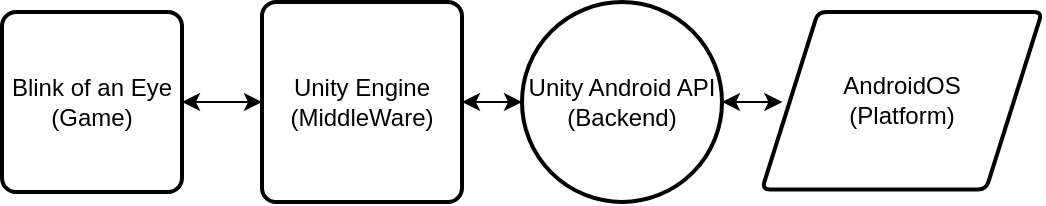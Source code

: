 <mxfile version="20.4.0" type="github" pages="6"><diagram id="IZ1g-w8kzUoWRsipHK79" name="Aoftware Archetrecture but actually what they are asking for"><mxGraphModel dx="782" dy="411" grid="1" gridSize="10" guides="1" tooltips="1" connect="1" arrows="1" fold="1" page="1" pageScale="1" pageWidth="850" pageHeight="1100" math="0" shadow="0"><root><mxCell id="0"/><mxCell id="1" parent="0"/><mxCell id="9Ochmw_ZnPFzbi_CO5hG-23" value="" style="edgeStyle=orthogonalEdgeStyle;rounded=0;orthogonalLoop=1;jettySize=auto;html=1;startArrow=classic;startFill=1;" parent="1" source="9Ochmw_ZnPFzbi_CO5hG-12" target="9Ochmw_ZnPFzbi_CO5hG-13" edge="1"><mxGeometry relative="1" as="geometry"/></mxCell><mxCell id="9Ochmw_ZnPFzbi_CO5hG-12" value="Blink of an Eye&lt;br&gt;(Game)" style="rounded=1;whiteSpace=wrap;html=1;absoluteArcSize=1;arcSize=14;strokeWidth=2;" parent="1" vertex="1"><mxGeometry x="165" y="205" width="90" height="90" as="geometry"/></mxCell><mxCell id="9Ochmw_ZnPFzbi_CO5hG-18" style="edgeStyle=orthogonalEdgeStyle;rounded=0;orthogonalLoop=1;jettySize=auto;html=1;exitX=1;exitY=0.5;exitDx=0;exitDy=0;entryX=0;entryY=0.5;entryDx=0;entryDy=0;startArrow=classic;startFill=1;" parent="1" source="9Ochmw_ZnPFzbi_CO5hG-13" target="9Ochmw_ZnPFzbi_CO5hG-20" edge="1"><mxGeometry relative="1" as="geometry"><mxPoint x="445" y="251.25" as="targetPoint"/></mxGeometry></mxCell><mxCell id="9Ochmw_ZnPFzbi_CO5hG-13" value="Unity Engine&lt;br&gt;(MiddleWare)" style="rounded=1;whiteSpace=wrap;html=1;absoluteArcSize=1;arcSize=14;strokeWidth=2;" parent="1" vertex="1"><mxGeometry x="295" y="200" width="100" height="100" as="geometry"/></mxCell><mxCell id="9Ochmw_ZnPFzbi_CO5hG-16" value="AndroidOS&lt;br&gt;(Platform)" style="shape=parallelogram;whiteSpace=wrap;html=1;dx=15;dy=15;rounded=1;arcSize=8;strokeWidth=2;" parent="1" vertex="1"><mxGeometry x="545" y="205" width="140" height="88.75" as="geometry"/></mxCell><mxCell id="9Ochmw_ZnPFzbi_CO5hG-19" value="" style="edgeStyle=orthogonalEdgeStyle;rounded=0;orthogonalLoop=1;jettySize=auto;html=1;startArrow=classic;startFill=1;entryX=0.073;entryY=0.511;entryDx=0;entryDy=0;entryPerimeter=0;exitX=1;exitY=0.5;exitDx=0;exitDy=0;" parent="1" source="9Ochmw_ZnPFzbi_CO5hG-20" target="9Ochmw_ZnPFzbi_CO5hG-16" edge="1"><mxGeometry relative="1" as="geometry"><mxPoint x="545" y="251.25" as="sourcePoint"/></mxGeometry></mxCell><mxCell id="9Ochmw_ZnPFzbi_CO5hG-20" value="Unity Android API&lt;br&gt;(Backend)" style="ellipse;whiteSpace=wrap;html=1;aspect=fixed;strokeWidth=2;" parent="1" vertex="1"><mxGeometry x="425" y="200" width="100" height="100" as="geometry"/></mxCell></root></mxGraphModel></diagram><diagram id="tQH1L2kYZXxu6WEN8epD" name="Software Architecture"><mxGraphModel dx="866" dy="411" grid="1" gridSize="10" guides="1" tooltips="1" connect="1" arrows="1" fold="1" page="1" pageScale="1" pageWidth="850" pageHeight="1100" math="0" shadow="0"><root><mxCell id="0"/><mxCell id="1" parent="0"/><mxCell id="3QGSSvDEWvmutYrosLOk-9" style="edgeStyle=orthogonalEdgeStyle;rounded=0;orthogonalLoop=1;jettySize=auto;html=1;exitX=0.5;exitY=1;exitDx=0;exitDy=0;entryX=0.5;entryY=0;entryDx=0;entryDy=0;" edge="1" parent="1" source="3QGSSvDEWvmutYrosLOk-3" target="3QGSSvDEWvmutYrosLOk-7"><mxGeometry relative="1" as="geometry"/></mxCell><mxCell id="3QGSSvDEWvmutYrosLOk-10" style="edgeStyle=orthogonalEdgeStyle;rounded=0;orthogonalLoop=1;jettySize=auto;html=1;exitX=0.5;exitY=0;exitDx=0;exitDy=0;entryX=0.5;entryY=1;entryDx=0;entryDy=0;" edge="1" parent="1" source="3QGSSvDEWvmutYrosLOk-7" target="3QGSSvDEWvmutYrosLOk-3"><mxGeometry relative="1" as="geometry"/></mxCell><mxCell id="3QGSSvDEWvmutYrosLOk-33" style="edgeStyle=orthogonalEdgeStyle;rounded=0;orthogonalLoop=1;jettySize=auto;html=1;exitX=1;exitY=0.5;exitDx=0;exitDy=0;" edge="1" parent="1" source="3QGSSvDEWvmutYrosLOk-7" target="3QGSSvDEWvmutYrosLOk-32"><mxGeometry relative="1" as="geometry"/></mxCell><mxCell id="3QGSSvDEWvmutYrosLOk-7" value="Gameplay Module" style="swimlane;" vertex="1" parent="1"><mxGeometry x="400" y="250" width="200" height="120" as="geometry"/></mxCell><mxCell id="3QGSSvDEWvmutYrosLOk-14" style="edgeStyle=orthogonalEdgeStyle;rounded=0;orthogonalLoop=1;jettySize=auto;html=1;exitX=1;exitY=0.5;exitDx=0;exitDy=0;entryX=0;entryY=0.5;entryDx=0;entryDy=0;" edge="1" parent="3QGSSvDEWvmutYrosLOk-7" source="3QGSSvDEWvmutYrosLOk-8" target="3QGSSvDEWvmutYrosLOk-6"><mxGeometry relative="1" as="geometry"/></mxCell><mxCell id="3QGSSvDEWvmutYrosLOk-8" value="Story Scene" style="whiteSpace=wrap;html=1;aspect=fixed;" vertex="1" parent="3QGSSvDEWvmutYrosLOk-7"><mxGeometry x="10" y="30" width="80" height="80" as="geometry"/></mxCell><mxCell id="3QGSSvDEWvmutYrosLOk-15" style="edgeStyle=orthogonalEdgeStyle;rounded=0;orthogonalLoop=1;jettySize=auto;html=1;exitX=0;exitY=0.5;exitDx=0;exitDy=0;entryX=1;entryY=0.5;entryDx=0;entryDy=0;" edge="1" parent="3QGSSvDEWvmutYrosLOk-7" source="3QGSSvDEWvmutYrosLOk-6" target="3QGSSvDEWvmutYrosLOk-8"><mxGeometry relative="1" as="geometry"/></mxCell><mxCell id="3QGSSvDEWvmutYrosLOk-6" value="Minigame Scene" style="whiteSpace=wrap;html=1;aspect=fixed;" vertex="1" parent="3QGSSvDEWvmutYrosLOk-7"><mxGeometry x="110" y="30" width="80" height="80" as="geometry"/></mxCell><mxCell id="3QGSSvDEWvmutYrosLOk-20" value="Mobile Client" style="swimlane;" vertex="1" parent="1"><mxGeometry x="10" y="140" width="230" height="240" as="geometry"/></mxCell><mxCell id="3QGSSvDEWvmutYrosLOk-17" value="System Clock" style="rounded=0;whiteSpace=wrap;html=1;" vertex="1" parent="3QGSSvDEWvmutYrosLOk-20"><mxGeometry x="50" y="170" width="120" height="60" as="geometry"/></mxCell><mxCell id="3QGSSvDEWvmutYrosLOk-28" value="User Interface" style="rounded=0;whiteSpace=wrap;html=1;" vertex="1" parent="3QGSSvDEWvmutYrosLOk-20"><mxGeometry x="50" y="30" width="120" height="60" as="geometry"/></mxCell><mxCell id="3QGSSvDEWvmutYrosLOk-30" value="User Input" style="rounded=0;whiteSpace=wrap;html=1;" vertex="1" parent="3QGSSvDEWvmutYrosLOk-20"><mxGeometry x="50" y="100" width="120" height="60" as="geometry"/></mxCell><mxCell id="3QGSSvDEWvmutYrosLOk-27" style="edgeStyle=orthogonalEdgeStyle;rounded=0;orthogonalLoop=1;jettySize=auto;html=1;exitX=0.5;exitY=0;exitDx=0;exitDy=0;entryX=0.5;entryY=1;entryDx=0;entryDy=0;" edge="1" parent="1" source="3QGSSvDEWvmutYrosLOk-3" target="3QGSSvDEWvmutYrosLOk-25"><mxGeometry relative="1" as="geometry"/></mxCell><mxCell id="3QGSSvDEWvmutYrosLOk-38" style="edgeStyle=orthogonalEdgeStyle;rounded=0;orthogonalLoop=1;jettySize=auto;html=1;" edge="1" parent="1" source="3QGSSvDEWvmutYrosLOk-3" target="3QGSSvDEWvmutYrosLOk-32"><mxGeometry relative="1" as="geometry"/></mxCell><mxCell id="3QGSSvDEWvmutYrosLOk-3" value="Game Manager&lt;br&gt;(Handles game states and current scene)" style="rounded=0;whiteSpace=wrap;html=1;" vertex="1" parent="1"><mxGeometry x="440" y="160" width="120" height="50" as="geometry"/></mxCell><mxCell id="3QGSSvDEWvmutYrosLOk-26" value="" style="edgeStyle=orthogonalEdgeStyle;rounded=0;orthogonalLoop=1;jettySize=auto;html=1;" edge="1" parent="1" source="3QGSSvDEWvmutYrosLOk-25"><mxGeometry relative="1" as="geometry"><mxPoint x="500" y="160" as="targetPoint"/></mxGeometry></mxCell><mxCell id="3QGSSvDEWvmutYrosLOk-29" style="edgeStyle=orthogonalEdgeStyle;rounded=0;orthogonalLoop=1;jettySize=auto;html=1;entryX=1;entryY=0.5;entryDx=0;entryDy=0;" edge="1" parent="1" source="3QGSSvDEWvmutYrosLOk-25" target="3QGSSvDEWvmutYrosLOk-28"><mxGeometry relative="1" as="geometry"/></mxCell><mxCell id="3QGSSvDEWvmutYrosLOk-25" value="Game Engine&lt;br&gt;(Unity)" style="rounded=0;whiteSpace=wrap;html=1;" vertex="1" parent="1"><mxGeometry x="440" y="40" width="120" height="60" as="geometry"/></mxCell><mxCell id="3QGSSvDEWvmutYrosLOk-31" style="edgeStyle=orthogonalEdgeStyle;rounded=0;orthogonalLoop=1;jettySize=auto;html=1;entryX=0;entryY=0.75;entryDx=0;entryDy=0;" edge="1" parent="1" source="3QGSSvDEWvmutYrosLOk-30" target="3QGSSvDEWvmutYrosLOk-25"><mxGeometry relative="1" as="geometry"><Array as="points"><mxPoint x="350" y="270"/><mxPoint x="350" y="85"/></Array></mxGeometry></mxCell><mxCell id="3QGSSvDEWvmutYrosLOk-34" style="edgeStyle=orthogonalEdgeStyle;rounded=0;orthogonalLoop=1;jettySize=auto;html=1;exitX=0.5;exitY=0;exitDx=0;exitDy=0;entryX=1;entryY=0.5;entryDx=0;entryDy=0;" edge="1" parent="1" source="3QGSSvDEWvmutYrosLOk-32" target="3QGSSvDEWvmutYrosLOk-25"><mxGeometry relative="1" as="geometry"/></mxCell><mxCell id="3QGSSvDEWvmutYrosLOk-37" value="" style="edgeStyle=orthogonalEdgeStyle;rounded=0;orthogonalLoop=1;jettySize=auto;html=1;" edge="1" parent="1" source="3QGSSvDEWvmutYrosLOk-32" target="3QGSSvDEWvmutYrosLOk-3"><mxGeometry relative="1" as="geometry"/></mxCell><mxCell id="3QGSSvDEWvmutYrosLOk-32" value="Game Logic" style="rounded=0;whiteSpace=wrap;html=1;" vertex="1" parent="1"><mxGeometry x="640" y="155" width="120" height="60" as="geometry"/></mxCell><mxCell id="3QGSSvDEWvmutYrosLOk-36" style="edgeStyle=orthogonalEdgeStyle;rounded=0;orthogonalLoop=1;jettySize=auto;html=1;exitX=1;exitY=0.5;exitDx=0;exitDy=0;entryX=0;entryY=0.75;entryDx=0;entryDy=0;" edge="1" parent="1" source="3QGSSvDEWvmutYrosLOk-17" target="3QGSSvDEWvmutYrosLOk-25"><mxGeometry relative="1" as="geometry"><Array as="points"><mxPoint x="350" y="340"/><mxPoint x="350" y="85"/></Array></mxGeometry></mxCell><mxCell id="3QGSSvDEWvmutYrosLOk-39" value="Blink of an Eye" style="swimlane;" vertex="1" parent="1"><mxGeometry x="380" y="10" width="400" height="380" as="geometry"/></mxCell></root></mxGraphModel></diagram><diagram id="6meH98MUslnvdNw96rh4" name="Sprint 1 Architecture Diagram"><mxGraphModel dx="1967" dy="587" grid="1" gridSize="10" guides="1" tooltips="1" connect="1" arrows="1" fold="1" page="1" pageScale="1" pageWidth="850" pageHeight="1100" math="0" shadow="0"><root><mxCell id="0"/><mxCell id="1" parent="0"/><mxCell id="quLU_MBTLEv5vMP2JPEt-1" value="Programming" style="swimlane;" parent="1" vertex="1"><mxGeometry x="610" y="100" width="160" height="200" as="geometry"/></mxCell><mxCell id="quLU_MBTLEv5vMP2JPEt-5" value="&lt;b&gt;VS Code&lt;br&gt;&lt;/b&gt;(IDE)" style="rounded=0;whiteSpace=wrap;html=1;" parent="quLU_MBTLEv5vMP2JPEt-1" vertex="1"><mxGeometry x="20" y="40" width="120" height="60" as="geometry"/></mxCell><mxCell id="quLU_MBTLEv5vMP2JPEt-17" style="edgeStyle=orthogonalEdgeStyle;rounded=0;orthogonalLoop=1;jettySize=auto;html=1;exitX=0.5;exitY=0;exitDx=0;exitDy=0;entryX=0.5;entryY=1;entryDx=0;entryDy=0;" parent="quLU_MBTLEv5vMP2JPEt-1" source="quLU_MBTLEv5vMP2JPEt-6" target="quLU_MBTLEv5vMP2JPEt-5" edge="1"><mxGeometry relative="1" as="geometry"/></mxCell><mxCell id="quLU_MBTLEv5vMP2JPEt-6" value="&lt;b&gt;C#&lt;br&gt;&lt;/b&gt;(Programming Language)" style="rounded=0;whiteSpace=wrap;html=1;" parent="quLU_MBTLEv5vMP2JPEt-1" vertex="1"><mxGeometry x="20" y="120" width="120" height="60" as="geometry"/></mxCell><mxCell id="quLU_MBTLEv5vMP2JPEt-12" value="Game Development" style="swimlane;" parent="1" vertex="1"><mxGeometry x="360" y="140" width="170" height="170" as="geometry"/></mxCell><mxCell id="quLU_MBTLEv5vMP2JPEt-15" style="edgeStyle=orthogonalEdgeStyle;rounded=0;orthogonalLoop=1;jettySize=auto;html=1;exitX=0.5;exitY=1;exitDx=0;exitDy=0;entryX=0.5;entryY=0;entryDx=0;entryDy=0;" parent="quLU_MBTLEv5vMP2JPEt-12" source="quLU_MBTLEv5vMP2JPEt-13" target="quLU_MBTLEv5vMP2JPEt-14" edge="1"><mxGeometry relative="1" as="geometry"><Array as="points"><mxPoint x="85" y="60"/><mxPoint x="85" y="90"/></Array></mxGeometry></mxCell><mxCell id="quLU_MBTLEv5vMP2JPEt-13" value="&lt;b&gt;Unity&lt;/b&gt;&lt;br&gt;(Game Engine)" style="rounded=0;whiteSpace=wrap;html=1;" parent="quLU_MBTLEv5vMP2JPEt-12" vertex="1"><mxGeometry x="25" y="30" width="120" height="30" as="geometry"/></mxCell><mxCell id="quLU_MBTLEv5vMP2JPEt-16" style="edgeStyle=orthogonalEdgeStyle;rounded=0;orthogonalLoop=1;jettySize=auto;html=1;exitX=0.5;exitY=0;exitDx=0;exitDy=0;entryX=0.5;entryY=1;entryDx=0;entryDy=0;" parent="quLU_MBTLEv5vMP2JPEt-12" source="quLU_MBTLEv5vMP2JPEt-14" target="quLU_MBTLEv5vMP2JPEt-13" edge="1"><mxGeometry relative="1" as="geometry"/></mxCell><mxCell id="quLU_MBTLEv5vMP2JPEt-14" value="&lt;b&gt;Unity Editor&lt;br&gt;&lt;/b&gt;(Game Development Software)" style="rounded=0;whiteSpace=wrap;html=1;" parent="quLU_MBTLEv5vMP2JPEt-12" vertex="1"><mxGeometry x="25" y="80" width="120" height="60" as="geometry"/></mxCell><mxCell id="quLU_MBTLEv5vMP2JPEt-18" style="edgeStyle=orthogonalEdgeStyle;rounded=0;orthogonalLoop=1;jettySize=auto;html=1;exitX=1;exitY=0.5;exitDx=0;exitDy=0;entryX=0;entryY=0.5;entryDx=0;entryDy=0;" parent="1" source="quLU_MBTLEv5vMP2JPEt-14" target="quLU_MBTLEv5vMP2JPEt-5" edge="1"><mxGeometry relative="1" as="geometry"/></mxCell><mxCell id="quLU_MBTLEv5vMP2JPEt-19" style="edgeStyle=orthogonalEdgeStyle;rounded=0;orthogonalLoop=1;jettySize=auto;html=1;exitX=0;exitY=0.5;exitDx=0;exitDy=0;entryX=1;entryY=0.5;entryDx=0;entryDy=0;" parent="1" source="quLU_MBTLEv5vMP2JPEt-5" target="quLU_MBTLEv5vMP2JPEt-14" edge="1"><mxGeometry relative="1" as="geometry"/></mxCell><mxCell id="quLU_MBTLEv5vMP2JPEt-20" value="Version Control" style="swimlane;" parent="1" vertex="1"><mxGeometry x="810" y="100" width="200" height="200" as="geometry"/></mxCell><mxCell id="quLU_MBTLEv5vMP2JPEt-21" value="&lt;b&gt;GitHub&lt;br&gt;&lt;/b&gt;(Cloud-based Repository Host)" style="rounded=0;whiteSpace=wrap;html=1;" parent="quLU_MBTLEv5vMP2JPEt-20" vertex="1"><mxGeometry x="40" y="50" width="120" height="60" as="geometry"/></mxCell><mxCell id="quLU_MBTLEv5vMP2JPEt-23" style="edgeStyle=orthogonalEdgeStyle;rounded=0;orthogonalLoop=1;jettySize=auto;html=1;exitX=0.5;exitY=0;exitDx=0;exitDy=0;entryX=0.5;entryY=1;entryDx=0;entryDy=0;" parent="quLU_MBTLEv5vMP2JPEt-20" source="quLU_MBTLEv5vMP2JPEt-22" target="quLU_MBTLEv5vMP2JPEt-21" edge="1"><mxGeometry relative="1" as="geometry"/></mxCell><mxCell id="quLU_MBTLEv5vMP2JPEt-22" value="&lt;b&gt;Git&lt;/b&gt;&lt;br&gt;(Version Control Software)" style="rounded=0;whiteSpace=wrap;html=1;" parent="quLU_MBTLEv5vMP2JPEt-20" vertex="1"><mxGeometry x="40" y="130" width="120" height="60" as="geometry"/></mxCell><mxCell id="quLU_MBTLEv5vMP2JPEt-24" style="edgeStyle=orthogonalEdgeStyle;rounded=0;orthogonalLoop=1;jettySize=auto;html=1;exitX=0;exitY=0.5;exitDx=0;exitDy=0;entryX=1;entryY=0.75;entryDx=0;entryDy=0;" parent="1" source="quLU_MBTLEv5vMP2JPEt-21" target="quLU_MBTLEv5vMP2JPEt-14" edge="1"><mxGeometry relative="1" as="geometry"><Array as="points"><mxPoint x="790" y="180"/><mxPoint x="790" y="340"/><mxPoint x="570" y="340"/><mxPoint x="570" y="265"/></Array></mxGeometry></mxCell><mxCell id="quLU_MBTLEv5vMP2JPEt-25" style="edgeStyle=orthogonalEdgeStyle;rounded=0;orthogonalLoop=1;jettySize=auto;html=1;exitX=1;exitY=0.75;exitDx=0;exitDy=0;entryX=0;entryY=0.5;entryDx=0;entryDy=0;" parent="1" source="quLU_MBTLEv5vMP2JPEt-14" target="quLU_MBTLEv5vMP2JPEt-21" edge="1"><mxGeometry relative="1" as="geometry"><Array as="points"><mxPoint x="570" y="265"/><mxPoint x="570" y="340"/><mxPoint x="790" y="340"/><mxPoint x="790" y="180"/></Array></mxGeometry></mxCell><mxCell id="quLU_MBTLEv5vMP2JPEt-26" value="Distribution" style="swimlane;" parent="1" vertex="1"><mxGeometry x="550" y="390" width="160" height="120" as="geometry"/></mxCell><mxCell id="quLU_MBTLEv5vMP2JPEt-27" value="&lt;b&gt;Itch.io&lt;br&gt;&lt;/b&gt;(Game Distribution website)" style="rounded=0;whiteSpace=wrap;html=1;" parent="quLU_MBTLEv5vMP2JPEt-26" vertex="1"><mxGeometry x="25" y="40" width="120" height="60" as="geometry"/></mxCell><mxCell id="quLU_MBTLEv5vMP2JPEt-29" value="User Hardware" style="swimlane;" parent="1" vertex="1"><mxGeometry x="790" y="380" width="150" height="120" as="geometry"/></mxCell><mxCell id="quLU_MBTLEv5vMP2JPEt-30" value="&lt;b&gt;Android&lt;br&gt;&lt;/b&gt;(Smart Phone)" style="rounded=0;whiteSpace=wrap;html=1;" parent="quLU_MBTLEv5vMP2JPEt-29" vertex="1"><mxGeometry x="15" y="55" width="120" height="50" as="geometry"/></mxCell><mxCell id="3cr7TTdyQsQUbYh5La0z-1" value="" style="edgeStyle=orthogonalEdgeStyle;rounded=0;orthogonalLoop=1;jettySize=auto;html=1;" edge="1" parent="1" source="quLU_MBTLEv5vMP2JPEt-31" target="quLU_MBTLEv5vMP2JPEt-27"><mxGeometry relative="1" as="geometry"/></mxCell><mxCell id="quLU_MBTLEv5vMP2JPEt-31" value="&lt;b&gt;Blink of An Eye&lt;br&gt;&lt;/b&gt;(Game)" style="rounded=0;whiteSpace=wrap;html=1;" parent="1" vertex="1"><mxGeometry x="385" y="430" width="120" height="60" as="geometry"/></mxCell><mxCell id="quLU_MBTLEv5vMP2JPEt-32" style="edgeStyle=orthogonalEdgeStyle;rounded=0;orthogonalLoop=1;jettySize=auto;html=1;exitX=0.5;exitY=1;exitDx=0;exitDy=0;entryX=0.5;entryY=0;entryDx=0;entryDy=0;" parent="1" source="quLU_MBTLEv5vMP2JPEt-14" target="quLU_MBTLEv5vMP2JPEt-31" edge="1"><mxGeometry relative="1" as="geometry"/></mxCell><mxCell id="quLU_MBTLEv5vMP2JPEt-36" style="edgeStyle=orthogonalEdgeStyle;rounded=0;orthogonalLoop=1;jettySize=auto;html=1;exitX=1;exitY=0.5;exitDx=0;exitDy=0;entryX=0;entryY=0.5;entryDx=0;entryDy=0;" parent="1" source="quLU_MBTLEv5vMP2JPEt-27" target="quLU_MBTLEv5vMP2JPEt-30" edge="1"><mxGeometry relative="1" as="geometry"><mxPoint x="810" y="450" as="targetPoint"/><Array as="points"/></mxGeometry></mxCell><mxCell id="quLU_MBTLEv5vMP2JPEt-37" value="Visual Design" style="swimlane;" parent="1" vertex="1"><mxGeometry x="-120" y="80" width="310" height="220" as="geometry"/></mxCell><mxCell id="quLU_MBTLEv5vMP2JPEt-38" value="&lt;b&gt;Photoshop&lt;/b&gt;&lt;br&gt;(Photoeditor and Painting Background assets)" style="rounded=0;whiteSpace=wrap;html=1;" parent="quLU_MBTLEv5vMP2JPEt-37" vertex="1"><mxGeometry x="25" y="40" width="125" height="80" as="geometry"/></mxCell><mxCell id="P7izZeqNrE4SHz4a2hoK-5" value="&lt;b&gt;Illustrator&lt;/b&gt;&lt;br&gt;(Character Assets)" style="rounded=0;whiteSpace=wrap;html=1;" parent="quLU_MBTLEv5vMP2JPEt-37" vertex="1"><mxGeometry x="25" y="150" width="120" height="50" as="geometry"/></mxCell><mxCell id="P7izZeqNrE4SHz4a2hoK-6" value="&lt;b&gt;PixArt&lt;/b&gt;&lt;br&gt;(Photoeditor)" style="rounded=0;whiteSpace=wrap;html=1;" parent="quLU_MBTLEv5vMP2JPEt-37" vertex="1"><mxGeometry x="170" y="140" width="110" height="60" as="geometry"/></mxCell><mxCell id="P7izZeqNrE4SHz4a2hoK-8" style="edgeStyle=orthogonalEdgeStyle;rounded=0;orthogonalLoop=1;jettySize=auto;html=1;exitX=1;exitY=0.5;exitDx=0;exitDy=0;entryX=0;entryY=0.572;entryDx=0;entryDy=0;entryPerimeter=0;" parent="quLU_MBTLEv5vMP2JPEt-37" source="P7izZeqNrE4SHz4a2hoK-5" target="P7izZeqNrE4SHz4a2hoK-6" edge="1"><mxGeometry relative="1" as="geometry"/></mxCell><mxCell id="P7izZeqNrE4SHz4a2hoK-7" style="edgeStyle=orthogonalEdgeStyle;rounded=0;orthogonalLoop=1;jettySize=auto;html=1;exitX=1;exitY=0.75;exitDx=0;exitDy=0;entryX=0.5;entryY=0;entryDx=0;entryDy=0;" parent="quLU_MBTLEv5vMP2JPEt-37" source="quLU_MBTLEv5vMP2JPEt-38" target="P7izZeqNrE4SHz4a2hoK-6" edge="1"><mxGeometry relative="1" as="geometry"/></mxCell><mxCell id="KnixvAbrQb1AJwFnI2j0-1" style="edgeStyle=orthogonalEdgeStyle;rounded=0;orthogonalLoop=1;jettySize=auto;html=1;entryX=0;entryY=0.25;entryDx=0;entryDy=0;" parent="1" source="quLU_MBTLEv5vMP2JPEt-38" target="quLU_MBTLEv5vMP2JPEt-14" edge="1"><mxGeometry relative="1" as="geometry"/></mxCell><mxCell id="P7izZeqNrE4SHz4a2hoK-1" value="Audio Software" style="swimlane;" parent="1" vertex="1"><mxGeometry x="-120" y="340" width="200" height="130" as="geometry"/></mxCell><mxCell id="cTi0YPktzEkrPZD7DpD5-1" value="&lt;b&gt;After Effects&lt;/b&gt;&lt;br&gt;(Compiling and mixing sound effects with Boombox Plugin)" style="rounded=0;whiteSpace=wrap;html=1;" vertex="1" parent="P7izZeqNrE4SHz4a2hoK-1"><mxGeometry x="40" y="50" width="120" height="60" as="geometry"/></mxCell><mxCell id="P7izZeqNrE4SHz4a2hoK-9" style="edgeStyle=orthogonalEdgeStyle;rounded=0;orthogonalLoop=1;jettySize=auto;html=1;exitX=1;exitY=0.5;exitDx=0;exitDy=0;entryX=0;entryY=0.5;entryDx=0;entryDy=0;" parent="1" source="P7izZeqNrE4SHz4a2hoK-6" target="quLU_MBTLEv5vMP2JPEt-14" edge="1"><mxGeometry relative="1" as="geometry"><Array as="points"><mxPoint x="350" y="250"/><mxPoint x="350" y="250"/></Array><mxPoint x="450" y="250" as="targetPoint"/></mxGeometry></mxCell><mxCell id="cTi0YPktzEkrPZD7DpD5-2" style="edgeStyle=orthogonalEdgeStyle;rounded=0;orthogonalLoop=1;jettySize=auto;html=1;exitX=1;exitY=0.5;exitDx=0;exitDy=0;entryX=0.25;entryY=1;entryDx=0;entryDy=0;" edge="1" parent="1" source="cTi0YPktzEkrPZD7DpD5-1" target="quLU_MBTLEv5vMP2JPEt-14"><mxGeometry relative="1" as="geometry"/></mxCell></root></mxGraphModel></diagram><diagram name="5 Day MVP Outline" id="9f46799a-70d6-7492-0946-bef42562c5a5"><mxGraphModel dx="782" dy="1318" grid="1" gridSize="10" guides="1" tooltips="1" connect="1" arrows="1" fold="1" page="1" pageScale="1" pageWidth="1100" pageHeight="850" background="none" math="0" shadow="0"><root><mxCell id="0"/><mxCell id="1" parent="0"/><mxCell id="78961159f06e98e8-17" value="Day 1" style="swimlane;html=1;fontStyle=1;align=center;verticalAlign=top;childLayout=stackLayout;horizontal=1;startSize=26;horizontalStack=0;resizeParent=1;resizeLast=0;collapsible=1;marginBottom=0;swimlaneFillColor=#ffffff;rounded=0;shadow=0;comic=0;labelBackgroundColor=none;strokeWidth=1;fillColor=none;fontFamily=Verdana;fontSize=12" parent="1" vertex="1"><mxGeometry x="20" y="-800" width="160" height="230" as="geometry"/></mxCell><mxCell id="78961159f06e98e8-23" value="Environment: Apartment" style="text;html=1;strokeColor=none;fillColor=none;align=left;verticalAlign=top;spacingLeft=4;spacingRight=4;whiteSpace=wrap;overflow=hidden;rotatable=0;points=[[0,0.5],[1,0.5]];portConstraint=eastwest;" parent="78961159f06e98e8-17" vertex="1"><mxGeometry y="26" width="160" height="26" as="geometry"/></mxCell><mxCell id="78961159f06e98e8-26" value="Location: Bedroom" style="text;html=1;strokeColor=none;fillColor=none;align=left;verticalAlign=top;spacingLeft=4;spacingRight=4;whiteSpace=wrap;overflow=hidden;rotatable=0;points=[[0,0.5],[1,0.5]];portConstraint=eastwest;" parent="78961159f06e98e8-17" vertex="1"><mxGeometry y="52" width="160" height="26" as="geometry"/></mxCell><mxCell id="78961159f06e98e8-24" value="Character: Roommate" style="text;html=1;strokeColor=none;fillColor=none;align=left;verticalAlign=top;spacingLeft=4;spacingRight=4;whiteSpace=wrap;overflow=hidden;rotatable=0;points=[[0,0.5],[1,0.5]];portConstraint=eastwest;" parent="78961159f06e98e8-17" vertex="1"><mxGeometry y="78" width="160" height="26" as="geometry"/></mxCell><mxCell id="78961159f06e98e8-19" value="" style="line;html=1;strokeWidth=1;fillColor=none;align=left;verticalAlign=middle;spacingTop=-1;spacingLeft=3;spacingRight=3;rotatable=0;labelPosition=right;points=[];portConstraint=eastwest;" parent="78961159f06e98e8-17" vertex="1"><mxGeometry y="104" width="160" height="8" as="geometry"/></mxCell><mxCell id="78961159f06e98e8-42" value="+activity: Infodump/Exposition" style="text;html=1;strokeColor=none;fillColor=none;align=left;verticalAlign=top;spacingLeft=4;spacingRight=4;whiteSpace=wrap;overflow=hidden;rotatable=0;points=[[0,0.5],[1,0.5]];portConstraint=eastwest;" parent="78961159f06e98e8-17" vertex="1"><mxGeometry y="112" width="160" height="46" as="geometry"/></mxCell><mxCell id="78961159f06e98e8-52" value="+reward info: Pet at end of week" style="text;html=1;strokeColor=none;fillColor=none;align=left;verticalAlign=top;spacingLeft=4;spacingRight=4;whiteSpace=wrap;overflow=hidden;rotatable=0;points=[[0,0.5],[1,0.5]];portConstraint=eastwest;" parent="78961159f06e98e8-17" vertex="1"><mxGeometry y="158" width="160" height="42" as="geometry"/></mxCell><mxCell id="78961159f06e98e8-122" style="edgeStyle=elbowEdgeStyle;html=1;labelBackgroundColor=none;startFill=0;startSize=8;endArrow=diamondThin;endFill=0;endSize=16;fontFamily=Verdana;fontSize=12;elbow=vertical;" parent="1" source="78961159f06e98e8-30" target="78961159f06e98e8-43" edge="1"><mxGeometry relative="1" as="geometry"/></mxCell><mxCell id="ooJ2V51hFglo7U2adiq3-5" style="edgeStyle=orthogonalEdgeStyle;rounded=0;orthogonalLoop=1;jettySize=auto;html=1;exitX=0.5;exitY=1;exitDx=0;exitDy=0;entryX=0.5;entryY=0;entryDx=0;entryDy=0;endArrow=diamondThin;endFill=0;endSize=16;" parent="1" source="78961159f06e98e8-30" target="78961159f06e98e8-69" edge="1"><mxGeometry relative="1" as="geometry"/></mxCell><mxCell id="78961159f06e98e8-30" value="Day 2" style="swimlane;html=1;fontStyle=1;align=center;verticalAlign=top;childLayout=stackLayout;horizontal=1;startSize=26;horizontalStack=0;resizeParent=1;resizeLast=0;collapsible=1;marginBottom=0;swimlaneFillColor=#ffffff;rounded=0;shadow=0;comic=0;labelBackgroundColor=none;strokeWidth=1;fillColor=none;fontFamily=Verdana;fontSize=12" parent="1" vertex="1"><mxGeometry x="260" y="-800" width="160" height="230" as="geometry"/></mxCell><mxCell id="78961159f06e98e8-31" value="Environment: Apartment" style="text;html=1;strokeColor=none;fillColor=none;align=left;verticalAlign=top;spacingLeft=4;spacingRight=4;whiteSpace=wrap;overflow=hidden;rotatable=0;points=[[0,0.5],[1,0.5]];portConstraint=eastwest;" parent="78961159f06e98e8-30" vertex="1"><mxGeometry y="26" width="160" height="26" as="geometry"/></mxCell><mxCell id="78961159f06e98e8-21" value="Location: Kitchen" style="text;html=1;strokeColor=none;fillColor=none;align=left;verticalAlign=top;spacingLeft=4;spacingRight=4;whiteSpace=wrap;overflow=hidden;rotatable=0;points=[[0,0.5],[1,0.5]];portConstraint=eastwest;" parent="78961159f06e98e8-30" vertex="1"><mxGeometry y="52" width="160" height="26" as="geometry"/></mxCell><mxCell id="78961159f06e98e8-25" value="Location: Garden" style="text;html=1;strokeColor=none;fillColor=none;align=left;verticalAlign=top;spacingLeft=4;spacingRight=4;whiteSpace=wrap;overflow=hidden;rotatable=0;points=[[0,0.5],[1,0.5]];portConstraint=eastwest;" parent="78961159f06e98e8-30" vertex="1"><mxGeometry y="78" width="160" height="26" as="geometry"/></mxCell><mxCell id="78961159f06e98e8-38" value="" style="line;html=1;strokeWidth=1;fillColor=none;align=left;verticalAlign=middle;spacingTop=-1;spacingLeft=3;spacingRight=3;rotatable=0;labelPosition=right;points=[];portConstraint=eastwest;" parent="78961159f06e98e8-30" vertex="1"><mxGeometry y="104" width="160" height="8" as="geometry"/></mxCell><mxCell id="78961159f06e98e8-20" value="+activity: Cooking" style="text;html=1;strokeColor=none;fillColor=none;align=left;verticalAlign=top;spacingLeft=4;spacingRight=4;whiteSpace=wrap;overflow=hidden;rotatable=0;points=[[0,0.5],[1,0.5]];portConstraint=eastwest;" parent="78961159f06e98e8-30" vertex="1"><mxGeometry y="112" width="160" height="26" as="geometry"/></mxCell><mxCell id="78961159f06e98e8-27" value="+activity: Picking herbs" style="text;html=1;strokeColor=none;fillColor=none;align=left;verticalAlign=top;spacingLeft=4;spacingRight=4;whiteSpace=wrap;overflow=hidden;rotatable=0;points=[[0,0.5],[1,0.5]];portConstraint=eastwest;" parent="78961159f06e98e8-30" vertex="1"><mxGeometry y="138" width="160" height="26" as="geometry"/></mxCell><mxCell id="ooJ2V51hFglo7U2adiq3-1" style="edgeStyle=orthogonalEdgeStyle;rounded=0;orthogonalLoop=1;jettySize=auto;html=1;entryX=0.006;entryY=-0.285;entryDx=0;entryDy=0;entryPerimeter=0;endArrow=diamondThin;endFill=0;strokeColor=none;" parent="1" source="78961159f06e98e8-43" edge="1"><mxGeometry relative="1" as="geometry"><mxPoint x="610.96" y="-677.41" as="targetPoint"/></mxGeometry></mxCell><mxCell id="ooJ2V51hFglo7U2adiq3-9" style="edgeStyle=orthogonalEdgeStyle;rounded=0;orthogonalLoop=1;jettySize=auto;html=1;exitX=0.5;exitY=1;exitDx=0;exitDy=0;entryX=0.5;entryY=0;entryDx=0;entryDy=0;endArrow=diamondThin;endFill=0;endSize=16;" parent="1" source="78961159f06e98e8-43" target="78961159f06e98e8-82" edge="1"><mxGeometry relative="1" as="geometry"/></mxCell><mxCell id="78961159f06e98e8-43" value="Day 3" style="swimlane;html=1;fontStyle=1;align=center;verticalAlign=top;childLayout=stackLayout;horizontal=1;startSize=26;horizontalStack=0;resizeParent=1;resizeLast=0;collapsible=1;marginBottom=0;swimlaneFillColor=#ffffff;rounded=0;shadow=0;comic=0;labelBackgroundColor=none;strokeWidth=1;fillColor=none;fontFamily=Verdana;fontSize=12" parent="1" vertex="1"><mxGeometry x="460" y="-800" width="160" height="274" as="geometry"/></mxCell><mxCell id="78961159f06e98e8-44" value="Environment: Sky" style="text;html=1;strokeColor=none;fillColor=none;align=left;verticalAlign=top;spacingLeft=4;spacingRight=4;whiteSpace=wrap;overflow=hidden;rotatable=0;points=[[0,0.5],[1,0.5]];portConstraint=eastwest;" parent="78961159f06e98e8-43" vertex="1"><mxGeometry y="26" width="160" height="26" as="geometry"/></mxCell><mxCell id="78961159f06e98e8-45" value="Environment: Sea" style="text;html=1;strokeColor=none;fillColor=none;align=left;verticalAlign=top;spacingLeft=4;spacingRight=4;whiteSpace=wrap;overflow=hidden;rotatable=0;points=[[0,0.5],[1,0.5]];portConstraint=eastwest;" parent="78961159f06e98e8-43" vertex="1"><mxGeometry y="52" width="160" height="26" as="geometry"/></mxCell><mxCell id="78961159f06e98e8-50" value="Environment: Lava?" style="text;html=1;strokeColor=none;fillColor=none;align=left;verticalAlign=top;spacingLeft=4;spacingRight=4;whiteSpace=wrap;overflow=hidden;rotatable=0;points=[[0,0.5],[1,0.5]];portConstraint=eastwest;" parent="78961159f06e98e8-43" vertex="1"><mxGeometry y="78" width="160" height="26" as="geometry"/></mxCell><mxCell id="ooJ2V51hFglo7U2adiq3-7" value="Location: Parking lot" style="text;html=1;strokeColor=none;fillColor=none;align=left;verticalAlign=top;spacingLeft=4;spacingRight=4;whiteSpace=wrap;overflow=hidden;rotatable=0;points=[[0,0.5],[1,0.5]];portConstraint=eastwest;" parent="78961159f06e98e8-43" vertex="1"><mxGeometry y="104" width="160" height="26" as="geometry"/></mxCell><mxCell id="JOSAWVWXrQQXmNXs_-vM-2" value="Character: Neighbor" style="text;html=1;strokeColor=none;fillColor=none;align=left;verticalAlign=top;spacingLeft=4;spacingRight=4;whiteSpace=wrap;overflow=hidden;rotatable=0;points=[[0,0.5],[1,0.5]];portConstraint=eastwest;" parent="78961159f06e98e8-43" vertex="1"><mxGeometry y="130" width="160" height="26" as="geometry"/></mxCell><mxCell id="78961159f06e98e8-51" value="" style="line;html=1;strokeWidth=1;fillColor=none;align=left;verticalAlign=middle;spacingTop=-1;spacingLeft=3;spacingRight=3;rotatable=0;labelPosition=right;points=[];portConstraint=eastwest;" parent="78961159f06e98e8-43" vertex="1"><mxGeometry y="156" width="160" height="8" as="geometry"/></mxCell><mxCell id="78961159f06e98e8-53" value="+activity: Choosing transportation" style="text;html=1;strokeColor=none;fillColor=none;align=left;verticalAlign=top;spacingLeft=4;spacingRight=4;whiteSpace=wrap;overflow=hidden;rotatable=0;points=[[0,0.5],[1,0.5]];portConstraint=eastwest;" parent="78961159f06e98e8-43" vertex="1"><mxGeometry y="164" width="160" height="42" as="geometry"/></mxCell><mxCell id="ooJ2V51hFglo7U2adiq3-6" value="+activity: Dodging obstacles&amp;nbsp;" style="text;html=1;strokeColor=none;fillColor=none;align=left;verticalAlign=top;spacingLeft=4;spacingRight=4;whiteSpace=wrap;overflow=hidden;rotatable=0;points=[[0,0.5],[1,0.5]];portConstraint=eastwest;" parent="78961159f06e98e8-43" vertex="1"><mxGeometry y="206" width="160" height="42" as="geometry"/></mxCell><mxCell id="78961159f06e98e8-56" value="Day 5" style="swimlane;html=1;fontStyle=1;align=center;verticalAlign=top;childLayout=stackLayout;horizontal=1;startSize=26;horizontalStack=0;resizeParent=1;resizeLast=0;collapsible=1;marginBottom=0;swimlaneFillColor=#ffffff;rounded=0;shadow=0;comic=0;labelBackgroundColor=none;strokeWidth=1;fillColor=none;fontFamily=Verdana;fontSize=12" parent="1" vertex="1"><mxGeometry x="910" y="-800" width="160" height="240" as="geometry"/></mxCell><mxCell id="78961159f06e98e8-57" value="Environment: Outside" style="text;html=1;strokeColor=none;fillColor=none;align=left;verticalAlign=top;spacingLeft=4;spacingRight=4;whiteSpace=wrap;overflow=hidden;rotatable=0;points=[[0,0.5],[1,0.5]];portConstraint=eastwest;" parent="78961159f06e98e8-56" vertex="1"><mxGeometry y="26" width="160" height="34" as="geometry"/></mxCell><mxCell id="78961159f06e98e8-58" value="Location: Park" style="text;html=1;strokeColor=none;fillColor=none;align=left;verticalAlign=top;spacingLeft=4;spacingRight=4;whiteSpace=wrap;overflow=hidden;rotatable=0;points=[[0,0.5],[1,0.5]];portConstraint=eastwest;" parent="78961159f06e98e8-56" vertex="1"><mxGeometry y="60" width="160" height="30" as="geometry"/></mxCell><mxCell id="78961159f06e98e8-59" value="Character: Friend" style="text;html=1;strokeColor=none;fillColor=none;align=left;verticalAlign=top;spacingLeft=4;spacingRight=4;whiteSpace=wrap;overflow=hidden;rotatable=0;points=[[0,0.5],[1,0.5]];portConstraint=eastwest;" parent="78961159f06e98e8-56" vertex="1"><mxGeometry y="90" width="160" height="26" as="geometry"/></mxCell><mxCell id="78961159f06e98e8-64" value="" style="line;html=1;strokeWidth=1;fillColor=none;align=left;verticalAlign=middle;spacingTop=-1;spacingLeft=3;spacingRight=3;rotatable=0;labelPosition=right;points=[];portConstraint=eastwest;" parent="78961159f06e98e8-56" vertex="1"><mxGeometry y="116" width="160" height="8" as="geometry"/></mxCell><mxCell id="78961159f06e98e8-65" value="+ method(type): type" style="text;html=1;strokeColor=none;fillColor=none;align=left;verticalAlign=top;spacingLeft=4;spacingRight=4;whiteSpace=wrap;overflow=hidden;rotatable=0;points=[[0,0.5],[1,0.5]];portConstraint=eastwest;" parent="78961159f06e98e8-56" vertex="1"><mxGeometry y="124" width="160" height="26" as="geometry"/></mxCell><mxCell id="78961159f06e98e8-66" value="+ method(type): type" style="text;html=1;strokeColor=none;fillColor=none;align=left;verticalAlign=top;spacingLeft=4;spacingRight=4;whiteSpace=wrap;overflow=hidden;rotatable=0;points=[[0,0.5],[1,0.5]];portConstraint=eastwest;" parent="78961159f06e98e8-56" vertex="1"><mxGeometry y="150" width="160" height="26" as="geometry"/></mxCell><mxCell id="78961159f06e98e8-68" value="+activity(4 Days): Adopting Pet" style="text;html=1;strokeColor=none;fillColor=none;align=left;verticalAlign=top;spacingLeft=4;spacingRight=4;whiteSpace=wrap;overflow=hidden;rotatable=0;points=[[0,0.5],[1,0.5]];portConstraint=eastwest;" parent="78961159f06e98e8-56" vertex="1"><mxGeometry y="176" width="160" height="44" as="geometry"/></mxCell><mxCell id="78961159f06e98e8-69" value="Cooking Mini Game" style="swimlane;html=1;fontStyle=1;align=center;verticalAlign=top;childLayout=stackLayout;horizontal=1;startSize=26;horizontalStack=0;resizeParent=1;resizeLast=0;collapsible=1;marginBottom=0;swimlaneFillColor=#ffffff;rounded=0;shadow=0;comic=0;labelBackgroundColor=none;strokeWidth=1;fillColor=none;fontFamily=Verdana;fontSize=12" parent="1" vertex="1"><mxGeometry x="210" y="-460.0" width="160" height="308" as="geometry"/></mxCell><mxCell id="78961159f06e98e8-70" value="+ objective: Timing" style="text;html=1;strokeColor=none;fillColor=none;align=left;verticalAlign=top;spacingLeft=4;spacingRight=4;whiteSpace=wrap;overflow=hidden;rotatable=0;points=[[0,0.5],[1,0.5]];portConstraint=eastwest;" parent="78961159f06e98e8-69" vertex="1"><mxGeometry y="26" width="160" height="26" as="geometry"/></mxCell><mxCell id="78961159f06e98e8-71" value="+ objective: Follow instructions" style="text;html=1;strokeColor=none;fillColor=none;align=left;verticalAlign=top;spacingLeft=4;spacingRight=4;whiteSpace=wrap;overflow=hidden;rotatable=0;points=[[0,0.5],[1,0.5]];portConstraint=eastwest;" parent="78961159f06e98e8-69" vertex="1"><mxGeometry y="52" width="160" height="48" as="geometry"/></mxCell><mxCell id="78961159f06e98e8-72" value="Location: Stovetop" style="text;html=1;strokeColor=none;fillColor=none;align=left;verticalAlign=top;spacingLeft=4;spacingRight=4;whiteSpace=wrap;overflow=hidden;rotatable=0;points=[[0,0.5],[1,0.5]];portConstraint=eastwest;" parent="78961159f06e98e8-69" vertex="1"><mxGeometry y="100" width="160" height="26" as="geometry"/></mxCell><mxCell id="78961159f06e98e8-83" value="Location: Herb Garden" style="text;html=1;strokeColor=none;fillColor=none;align=left;verticalAlign=top;spacingLeft=4;spacingRight=4;whiteSpace=wrap;overflow=hidden;rotatable=0;points=[[0,0.5],[1,0.5]];portConstraint=eastwest;" parent="78961159f06e98e8-69" vertex="1"><mxGeometry y="126" width="160" height="26" as="geometry"/></mxCell><mxCell id="78961159f06e98e8-77" value="" style="line;html=1;strokeWidth=1;fillColor=none;align=left;verticalAlign=middle;spacingTop=-1;spacingLeft=3;spacingRight=3;rotatable=0;labelPosition=right;points=[];portConstraint=eastwest;" parent="78961159f06e98e8-69" vertex="1"><mxGeometry y="152" width="160" height="8" as="geometry"/></mxCell><mxCell id="78961159f06e98e8-78" value="+lightFire(hold button): right color" style="text;html=1;strokeColor=none;fillColor=none;align=left;verticalAlign=top;spacingLeft=4;spacingRight=4;whiteSpace=wrap;overflow=hidden;rotatable=0;points=[[0,0.5],[1,0.5]];portConstraint=eastwest;" parent="78961159f06e98e8-69" vertex="1"><mxGeometry y="160" width="160" height="40" as="geometry"/></mxCell><mxCell id="78961159f06e98e8-79" value="+add(herbs): recipe" style="text;html=1;strokeColor=none;fillColor=none;align=left;verticalAlign=top;spacingLeft=4;spacingRight=4;whiteSpace=wrap;overflow=hidden;rotatable=0;points=[[0,0.5],[1,0.5]];portConstraint=eastwest;" parent="78961159f06e98e8-69" vertex="1"><mxGeometry y="200" width="160" height="26" as="geometry"/></mxCell><mxCell id="78961159f06e98e8-80" value="+add(vegetables): recipe" style="text;html=1;strokeColor=none;fillColor=none;align=left;verticalAlign=top;spacingLeft=4;spacingRight=4;whiteSpace=wrap;overflow=hidden;rotatable=0;points=[[0,0.5],[1,0.5]];portConstraint=eastwest;" parent="78961159f06e98e8-69" vertex="1"><mxGeometry y="226" width="160" height="26" as="geometry"/></mxCell><mxCell id="78961159f06e98e8-81" value="+chop(tap): size" style="text;html=1;strokeColor=none;fillColor=none;align=left;verticalAlign=top;spacingLeft=4;spacingRight=4;whiteSpace=wrap;overflow=hidden;rotatable=0;points=[[0,0.5],[1,0.5]];portConstraint=eastwest;" parent="78961159f06e98e8-69" vertex="1"><mxGeometry y="252" width="160" height="26" as="geometry"/></mxCell><mxCell id="78961159f06e98e8-82" value="Transportation Game" style="swimlane;html=1;fontStyle=1;align=center;verticalAlign=top;childLayout=stackLayout;horizontal=1;startSize=26;horizontalStack=0;resizeParent=1;resizeLast=0;collapsible=1;marginBottom=0;swimlaneFillColor=#ffffff;rounded=0;shadow=0;comic=0;labelBackgroundColor=none;strokeWidth=1;fillColor=none;fontFamily=Verdana;fontSize=12" parent="1" vertex="1"><mxGeometry x="490" y="-448.0" width="160" height="270" as="geometry"/></mxCell><mxCell id="78961159f06e98e8-84" value="+ objective: Speed" style="text;html=1;strokeColor=none;fillColor=none;align=left;verticalAlign=top;spacingLeft=4;spacingRight=4;whiteSpace=wrap;overflow=hidden;rotatable=0;points=[[0,0.5],[1,0.5]];portConstraint=eastwest;" parent="78961159f06e98e8-82" vertex="1"><mxGeometry y="26" width="160" height="26" as="geometry"/></mxCell><mxCell id="78961159f06e98e8-85" value="+ objective: Avoid" style="text;html=1;strokeColor=none;fillColor=none;align=left;verticalAlign=top;spacingLeft=4;spacingRight=4;whiteSpace=wrap;overflow=hidden;rotatable=0;points=[[0,0.5],[1,0.5]];portConstraint=eastwest;" parent="78961159f06e98e8-82" vertex="1"><mxGeometry y="52" width="160" height="26" as="geometry"/></mxCell><mxCell id="78961159f06e98e8-86" value="Location: Air" style="text;html=1;strokeColor=none;fillColor=none;align=left;verticalAlign=top;spacingLeft=4;spacingRight=4;whiteSpace=wrap;overflow=hidden;rotatable=0;points=[[0,0.5],[1,0.5]];portConstraint=eastwest;" parent="78961159f06e98e8-82" vertex="1"><mxGeometry y="78" width="160" height="26" as="geometry"/></mxCell><mxCell id="78961159f06e98e8-87" value="Location: Over Water" style="text;html=1;strokeColor=none;fillColor=none;align=left;verticalAlign=top;spacingLeft=4;spacingRight=4;whiteSpace=wrap;overflow=hidden;rotatable=0;points=[[0,0.5],[1,0.5]];portConstraint=eastwest;" parent="78961159f06e98e8-82" vertex="1"><mxGeometry y="104" width="160" height="26" as="geometry"/></mxCell><mxCell id="78961159f06e98e8-88" value="Location: Volcano" style="text;html=1;strokeColor=none;fillColor=none;align=left;verticalAlign=top;spacingLeft=4;spacingRight=4;whiteSpace=wrap;overflow=hidden;rotatable=0;points=[[0,0.5],[1,0.5]];portConstraint=eastwest;" parent="78961159f06e98e8-82" vertex="1"><mxGeometry y="130" width="160" height="26" as="geometry"/></mxCell><mxCell id="78961159f06e98e8-90" value="" style="line;html=1;strokeWidth=1;fillColor=none;align=left;verticalAlign=middle;spacingTop=-1;spacingLeft=3;spacingRight=3;rotatable=0;labelPosition=right;points=[];portConstraint=eastwest;" parent="78961159f06e98e8-82" vertex="1"><mxGeometry y="156" width="160" height="8" as="geometry"/></mxCell><mxCell id="78961159f06e98e8-91" value="+avoidObstacles(drag across x axis)" style="text;html=1;strokeColor=none;fillColor=none;align=left;verticalAlign=top;spacingLeft=4;spacingRight=4;whiteSpace=wrap;overflow=hidden;rotatable=0;points=[[0,0.5],[1,0.5]];portConstraint=eastwest;" parent="78961159f06e98e8-82" vertex="1"><mxGeometry y="164" width="160" height="40" as="geometry"/></mxCell><mxCell id="78961159f06e98e8-95" value="*Memory Game" style="swimlane;html=1;fontStyle=1;align=center;verticalAlign=top;childLayout=stackLayout;horizontal=1;startSize=26;horizontalStack=0;resizeParent=1;resizeLast=0;collapsible=1;marginBottom=0;swimlaneFillColor=#ffffff;rounded=0;shadow=0;comic=0;labelBackgroundColor=none;strokeWidth=1;fillColor=none;fontFamily=Verdana;fontSize=12" parent="1" vertex="1"><mxGeometry x="20" y="-360" width="160" height="182" as="geometry"/></mxCell><mxCell id="78961159f06e98e8-96" value="+objective: Replicate sequence&amp;nbsp;" style="text;html=1;strokeColor=none;fillColor=none;align=left;verticalAlign=top;spacingLeft=4;spacingRight=4;whiteSpace=wrap;overflow=hidden;rotatable=0;points=[[0,0.5],[1,0.5]];portConstraint=eastwest;" parent="78961159f06e98e8-95" vertex="1"><mxGeometry y="26" width="160" height="44" as="geometry"/></mxCell><mxCell id="78961159f06e98e8-98" value="Location: Arcade console" style="text;html=1;strokeColor=none;fillColor=none;align=left;verticalAlign=top;spacingLeft=4;spacingRight=4;whiteSpace=wrap;overflow=hidden;rotatable=0;points=[[0,0.5],[1,0.5]];portConstraint=eastwest;" parent="78961159f06e98e8-95" vertex="1"><mxGeometry y="70" width="160" height="26" as="geometry"/></mxCell><mxCell id="78961159f06e98e8-103" value="" style="line;html=1;strokeWidth=1;fillColor=none;align=left;verticalAlign=middle;spacingTop=-1;spacingLeft=3;spacingRight=3;rotatable=0;labelPosition=right;points=[];portConstraint=eastwest;" parent="78961159f06e98e8-95" vertex="1"><mxGeometry y="96" width="160" height="8" as="geometry"/></mxCell><mxCell id="78961159f06e98e8-104" value="+button-keyPressing(tap)" style="text;html=1;strokeColor=none;fillColor=none;align=left;verticalAlign=top;spacingLeft=4;spacingRight=4;whiteSpace=wrap;overflow=hidden;rotatable=0;points=[[0,0.5],[1,0.5]];portConstraint=eastwest;" parent="78961159f06e98e8-95" vertex="1"><mxGeometry y="104" width="160" height="26" as="geometry"/></mxCell><mxCell id="78961159f06e98e8-108" value="Day 4" style="swimlane;html=1;fontStyle=1;align=center;verticalAlign=top;childLayout=stackLayout;horizontal=1;startSize=26;horizontalStack=0;resizeParent=1;resizeLast=0;collapsible=1;marginBottom=0;swimlaneFillColor=#ffffff;rounded=0;shadow=0;comic=0;labelBackgroundColor=none;strokeWidth=1;fillColor=none;fontFamily=Verdana;fontSize=12" parent="1" vertex="1"><mxGeometry x="680" y="-800.0" width="160" height="212" as="geometry"/></mxCell><mxCell id="78961159f06e98e8-109" value="Environment:Arcade" style="text;html=1;strokeColor=none;fillColor=none;align=left;verticalAlign=top;spacingLeft=4;spacingRight=4;whiteSpace=wrap;overflow=hidden;rotatable=0;points=[[0,0.5],[1,0.5]];portConstraint=eastwest;" parent="78961159f06e98e8-108" vertex="1"><mxGeometry y="26" width="160" height="26" as="geometry"/></mxCell><mxCell id="78961159f06e98e8-110" value="Location: Arcade game" style="text;html=1;strokeColor=none;fillColor=none;align=left;verticalAlign=top;spacingLeft=4;spacingRight=4;whiteSpace=wrap;overflow=hidden;rotatable=0;points=[[0,0.5],[1,0.5]];portConstraint=eastwest;" parent="78961159f06e98e8-108" vertex="1"><mxGeometry y="52" width="160" height="26" as="geometry"/></mxCell><mxCell id="JOSAWVWXrQQXmNXs_-vM-3" value="Character: Arcade Attendant" style="text;html=1;strokeColor=none;fillColor=none;align=left;verticalAlign=top;spacingLeft=4;spacingRight=4;whiteSpace=wrap;overflow=hidden;rotatable=0;points=[[0,0.5],[1,0.5]];portConstraint=eastwest;" parent="78961159f06e98e8-108" vertex="1"><mxGeometry y="78" width="160" height="42" as="geometry"/></mxCell><mxCell id="78961159f06e98e8-116" value="" style="line;html=1;strokeWidth=1;fillColor=none;align=left;verticalAlign=middle;spacingTop=-1;spacingLeft=3;spacingRight=3;rotatable=0;labelPosition=right;points=[];portConstraint=eastwest;" parent="78961159f06e98e8-108" vertex="1"><mxGeometry y="120" width="160" height="8" as="geometry"/></mxCell><mxCell id="78961159f06e98e8-117" value="+activity: Mini Game - Multiple Options" style="text;html=1;strokeColor=none;fillColor=none;align=left;verticalAlign=top;spacingLeft=4;spacingRight=4;whiteSpace=wrap;overflow=hidden;rotatable=0;points=[[0,0.5],[1,0.5]];portConstraint=eastwest;" parent="78961159f06e98e8-108" vertex="1"><mxGeometry y="128" width="160" height="44" as="geometry"/></mxCell><mxCell id="78961159f06e98e8-97" value="+activity: Inserting in magical currency" style="text;html=1;strokeColor=none;fillColor=none;align=left;verticalAlign=top;spacingLeft=4;spacingRight=4;whiteSpace=wrap;overflow=hidden;rotatable=0;points=[[0,0.5],[1,0.5]];portConstraint=eastwest;" parent="78961159f06e98e8-108" vertex="1"><mxGeometry y="172" width="160" height="40" as="geometry"/></mxCell><mxCell id="78961159f06e98e8-121" style="edgeStyle=elbowEdgeStyle;html=1;labelBackgroundColor=none;startFill=0;startSize=8;endArrow=diamondThin;endFill=0;endSize=16;fontFamily=Verdana;fontSize=12;elbow=vertical;" parent="1" source="78961159f06e98e8-17" target="78961159f06e98e8-30" edge="1"><mxGeometry relative="1" as="geometry"><mxPoint x="170" y="-590.118" as="sourcePoint"/></mxGeometry></mxCell><mxCell id="ooJ2V51hFglo7U2adiq3-2" style="edgeStyle=orthogonalEdgeStyle;rounded=0;orthogonalLoop=1;jettySize=auto;html=1;exitX=1;exitY=0.5;exitDx=0;exitDy=0;entryX=0;entryY=0.5;entryDx=0;entryDy=0;endArrow=diamondThin;endFill=0;endSize=16;" parent="1" source="78961159f06e98e8-50" target="78961159f06e98e8-110" edge="1"><mxGeometry relative="1" as="geometry"/></mxCell><mxCell id="ooJ2V51hFglo7U2adiq3-3" style="edgeStyle=orthogonalEdgeStyle;rounded=0;orthogonalLoop=1;jettySize=auto;html=1;exitX=1;exitY=0.5;exitDx=0;exitDy=0;entryX=0;entryY=0.5;entryDx=0;entryDy=0;endArrow=diamondThin;endFill=0;endSize=16;" parent="1" source="78961159f06e98e8-117" target="78961159f06e98e8-59" edge="1"><mxGeometry relative="1" as="geometry"/></mxCell><mxCell id="VK2U-SFWhEk03zJ1eUO5-2" value="Pong" style="swimlane;html=1;fontStyle=1;align=center;verticalAlign=top;childLayout=stackLayout;horizontal=1;startSize=26;horizontalStack=0;resizeParent=1;resizeLast=0;collapsible=1;marginBottom=0;swimlaneFillColor=#ffffff;rounded=0;shadow=0;comic=0;labelBackgroundColor=none;strokeWidth=1;fillColor=none;fontFamily=Verdana;fontSize=12" parent="1" vertex="1"><mxGeometry x="730" y="-480" width="160" height="182" as="geometry"/></mxCell><mxCell id="VK2U-SFWhEk03zJ1eUO5-3" value="+objective: destroy blocks upon contact&amp;nbsp;&amp;nbsp;" style="text;html=1;strokeColor=none;fillColor=none;align=left;verticalAlign=top;spacingLeft=4;spacingRight=4;whiteSpace=wrap;overflow=hidden;rotatable=0;points=[[0,0.5],[1,0.5]];portConstraint=eastwest;" parent="VK2U-SFWhEk03zJ1eUO5-2" vertex="1"><mxGeometry y="26" width="160" height="44" as="geometry"/></mxCell><mxCell id="VK2U-SFWhEk03zJ1eUO5-4" value="Location: Arcade console" style="text;html=1;strokeColor=none;fillColor=none;align=left;verticalAlign=top;spacingLeft=4;spacingRight=4;whiteSpace=wrap;overflow=hidden;rotatable=0;points=[[0,0.5],[1,0.5]];portConstraint=eastwest;" parent="VK2U-SFWhEk03zJ1eUO5-2" vertex="1"><mxGeometry y="70" width="160" height="26" as="geometry"/></mxCell><mxCell id="VK2U-SFWhEk03zJ1eUO5-5" value="" style="line;html=1;strokeWidth=1;fillColor=none;align=left;verticalAlign=middle;spacingTop=-1;spacingLeft=3;spacingRight=3;rotatable=0;labelPosition=right;points=[];portConstraint=eastwest;" parent="VK2U-SFWhEk03zJ1eUO5-2" vertex="1"><mxGeometry y="96" width="160" height="8" as="geometry"/></mxCell><mxCell id="VK2U-SFWhEk03zJ1eUO5-6" value="+slide-arrowPressing(slide)" style="text;html=1;strokeColor=none;fillColor=none;align=left;verticalAlign=top;spacingLeft=4;spacingRight=4;whiteSpace=wrap;overflow=hidden;rotatable=0;points=[[0,0.5],[1,0.5]];portConstraint=eastwest;" parent="VK2U-SFWhEk03zJ1eUO5-2" vertex="1"><mxGeometry y="104" width="160" height="26" as="geometry"/></mxCell><mxCell id="VK2U-SFWhEk03zJ1eUO5-7" style="edgeStyle=orthogonalEdgeStyle;rounded=0;orthogonalLoop=1;jettySize=auto;html=1;exitX=0.563;exitY=0.988;exitDx=0;exitDy=0;endArrow=diamondThin;endFill=0;endSize=16;entryX=0.25;entryY=0;entryDx=0;entryDy=0;exitPerimeter=0;" parent="1" source="78961159f06e98e8-97" target="VK2U-SFWhEk03zJ1eUO5-2" edge="1"><mxGeometry relative="1" as="geometry"><mxPoint x="700" y="-578.0" as="sourcePoint"/><mxPoint x="670" y="-470" as="targetPoint"/><Array as="points"><mxPoint x="770" y="-588"/><mxPoint x="770" y="-479"/><mxPoint x="750" y="-479"/></Array></mxGeometry></mxCell><mxCell id="VK2U-SFWhEk03zJ1eUO5-8" value="iSpy" style="swimlane;html=1;fontStyle=1;align=center;verticalAlign=top;childLayout=stackLayout;horizontal=1;startSize=26;horizontalStack=0;resizeParent=1;resizeLast=0;collapsible=1;marginBottom=0;swimlaneFillColor=#ffffff;rounded=0;shadow=0;comic=0;labelBackgroundColor=none;strokeWidth=1;fillColor=none;fontFamily=Verdana;fontSize=12" parent="1" vertex="1"><mxGeometry x="920" y="-420" width="160" height="182" as="geometry"/></mxCell><mxCell id="VK2U-SFWhEk03zJ1eUO5-9" value="+objective: finding lost object(s)&amp;nbsp; - unlimited taps" style="text;html=1;strokeColor=none;fillColor=none;align=left;verticalAlign=top;spacingLeft=4;spacingRight=4;whiteSpace=wrap;overflow=hidden;rotatable=0;points=[[0,0.5],[1,0.5]];portConstraint=eastwest;" parent="VK2U-SFWhEk03zJ1eUO5-8" vertex="1"><mxGeometry y="26" width="160" height="44" as="geometry"/></mxCell><mxCell id="VK2U-SFWhEk03zJ1eUO5-10" value="Location: Woods" style="text;html=1;strokeColor=none;fillColor=none;align=left;verticalAlign=top;spacingLeft=4;spacingRight=4;whiteSpace=wrap;overflow=hidden;rotatable=0;points=[[0,0.5],[1,0.5]];portConstraint=eastwest;" parent="VK2U-SFWhEk03zJ1eUO5-8" vertex="1"><mxGeometry y="70" width="160" height="26" as="geometry"/></mxCell><mxCell id="VK2U-SFWhEk03zJ1eUO5-11" value="" style="line;html=1;strokeWidth=1;fillColor=none;align=left;verticalAlign=middle;spacingTop=-1;spacingLeft=3;spacingRight=3;rotatable=0;labelPosition=right;points=[];portConstraint=eastwest;" parent="VK2U-SFWhEk03zJ1eUO5-8" vertex="1"><mxGeometry y="96" width="160" height="8" as="geometry"/></mxCell><mxCell id="VK2U-SFWhEk03zJ1eUO5-12" value="+tapObject(tapping)" style="text;html=1;strokeColor=none;fillColor=none;align=left;verticalAlign=top;spacingLeft=4;spacingRight=4;whiteSpace=wrap;overflow=hidden;rotatable=0;points=[[0,0.5],[1,0.5]];portConstraint=eastwest;" parent="VK2U-SFWhEk03zJ1eUO5-8" vertex="1"><mxGeometry y="104" width="160" height="26" as="geometry"/></mxCell><mxCell id="VK2U-SFWhEk03zJ1eUO5-13" style="edgeStyle=orthogonalEdgeStyle;rounded=0;orthogonalLoop=1;jettySize=auto;html=1;endArrow=diamondThin;endFill=0;endSize=16;entryX=0.5;entryY=0;entryDx=0;entryDy=0;" parent="1" target="VK2U-SFWhEk03zJ1eUO5-8" edge="1"><mxGeometry relative="1" as="geometry"><mxPoint x="1020" y="-560" as="sourcePoint"/><mxPoint x="929.92" y="-331.5" as="targetPoint"/><Array as="points"><mxPoint x="1020" y="-560"/><mxPoint x="1020" y="-420"/></Array></mxGeometry></mxCell><mxCell id="VK2U-SFWhEk03zJ1eUO5-14" style="edgeStyle=orthogonalEdgeStyle;rounded=0;orthogonalLoop=1;jettySize=auto;html=1;exitX=0.5;exitY=1;exitDx=0;exitDy=0;endArrow=diamondThin;endFill=0;endSize=16;" parent="1" edge="1"><mxGeometry relative="1" as="geometry"><mxPoint x="113.28" y="-570.0" as="sourcePoint"/><mxPoint x="80" y="-360" as="targetPoint"/></mxGeometry></mxCell></root></mxGraphModel></diagram><diagram id="mnaXiN8NAArLxjF5IGlp" name="Games - Week Structure"><mxGraphModel dx="1422" dy="737" grid="1" gridSize="10" guides="1" tooltips="1" connect="1" arrows="1" fold="1" page="1" pageScale="1" pageWidth="850" pageHeight="1100" math="0" shadow="0">&#xa;      <root>&#xa;        <mxCell id="0"/>&#xa;        <mxCell id="1" parent="0"/>&#xa;      </root>&#xa;    </mxGraphModel></diagram><diagram id="Nza-2Zp_4_ql4FUaOJIQ" name="Unity Class UML"><mxGraphModel dx="1422" dy="737" grid="1" gridSize="10" guides="1" tooltips="1" connect="1" arrows="1" fold="1" page="1" pageScale="1" pageWidth="850" pageHeight="1100" math="0" shadow="0">&#xa;      <root>&#xa;        <mxCell id="0"/>&#xa;        <mxCell id="1" parent="0"/>&#xa;        <mxCell id="la7hJ56vn-kodQnXd6Ug-1" value="GameManager" style="swimlane;fontStyle=1;align=center;verticalAlign=top;childLayout=stackLayout;horizontal=1;startSize=26;horizontalStack=0;resizeParent=1;resizeParentMax=0;resizeLast=0;collapsible=1;marginBottom=0;" parent="1" vertex="1">&#xa;          <mxGeometry x="110" y="40" width="160" height="194" as="geometry"/>&#xa;        </mxCell>&#xa;        <mxCell id="la7hJ56vn-kodQnXd6Ug-2" value="+ gameTitle: string&#10;+ gameCredits: string&#10;+ copywriteDate: string&#10;+ startString: string&#10;+ endString: string&#10;+ gameLevels: string[]&#10;+ gameLevelsCount: int&#10;+" style="text;strokeColor=none;fillColor=none;align=left;verticalAlign=top;spacingLeft=4;spacingRight=4;overflow=hidden;rotatable=0;points=[[0,0.5],[1,0.5]];portConstraint=eastwest;" parent="la7hJ56vn-kodQnXd6Ug-1" vertex="1">&#xa;          <mxGeometry y="26" width="160" height="134" as="geometry"/>&#xa;        </mxCell>&#xa;        <mxCell id="la7hJ56vn-kodQnXd6Ug-3" value="" style="line;strokeWidth=1;fillColor=none;align=left;verticalAlign=middle;spacingTop=-1;spacingLeft=3;spacingRight=3;rotatable=0;labelPosition=right;points=[];portConstraint=eastwest;strokeColor=inherit;" parent="la7hJ56vn-kodQnXd6Ug-1" vertex="1">&#xa;          <mxGeometry y="160" width="160" height="8" as="geometry"/>&#xa;        </mxCell>&#xa;        <mxCell id="la7hJ56vn-kodQnXd6Ug-4" value="+ method(type): type" style="text;strokeColor=none;fillColor=none;align=left;verticalAlign=top;spacingLeft=4;spacingRight=4;overflow=hidden;rotatable=0;points=[[0,0.5],[1,0.5]];portConstraint=eastwest;" parent="la7hJ56vn-kodQnXd6Ug-1" vertex="1">&#xa;          <mxGeometry y="168" width="160" height="26" as="geometry"/>&#xa;        </mxCell>&#xa;      </root>&#xa;    </mxGraphModel></diagram></mxfile>